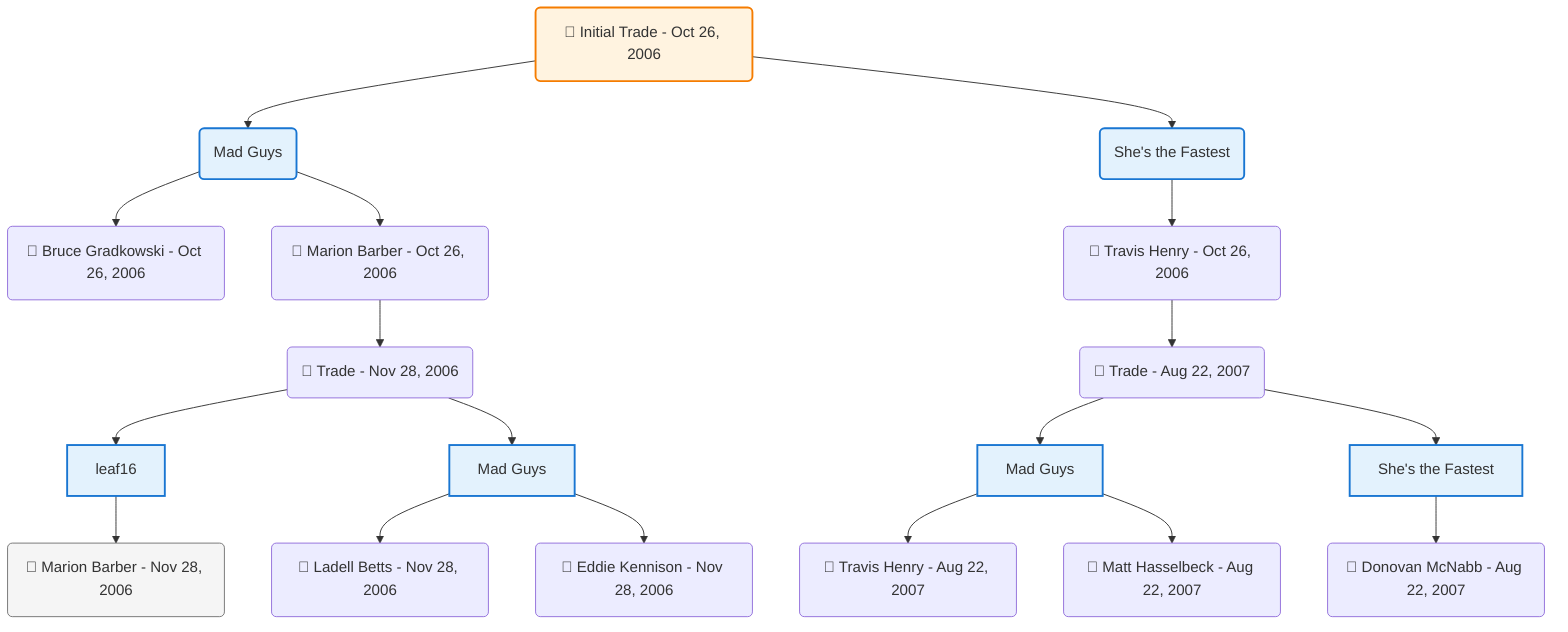 flowchart TD

    TRADE_MAIN("🔄 Initial Trade - Oct 26, 2006")
    TEAM_1("Mad Guys")
    TEAM_2("She's the Fastest")
    NODE_48b9675f-7bae-44b9-a520-04d629791a34("🔄 Bruce Gradkowski - Oct 26, 2006")
    NODE_6372070f-eeba-4284-a58b-94618802e524("🔄 Travis Henry - Oct 26, 2006")
    TRADE_308eb20b-53a3-4f9b-966d-71bfd7563fae_3("🔄 Trade - Aug 22, 2007")
    TEAM_f5908944-6efd-40eb-af54-6c53004e0e2f_4["Mad Guys"]
    NODE_5040ed8f-9252-42e7-8404-b38608ad1d57("🔄 Travis Henry - Aug 22, 2007")
    NODE_06b4815b-97ba-4f51-8303-f5cfed55f7a3("🔄 Matt Hasselbeck - Aug 22, 2007")
    TEAM_4449259f-64af-44fd-9235-1facc0926234_5["She's the Fastest"]
    NODE_785862b2-4564-4496-aacf-45ba6c83093f("🔄 Donovan McNabb - Aug 22, 2007")
    NODE_1977b820-e794-4826-a87e-c7ab3bffeb05("🔄 Marion Barber - Oct 26, 2006")
    TRADE_53f24c3c-4b6a-4d70-ab1e-03d14f02c7a5_6("🔄 Trade - Nov 28, 2006")
    TEAM_66fb98f4-89a7-45f9-893a-b41d71e6249d_7["leaf16"]
    NODE_1c0c4315-20d2-4d11-879e-89a97c598c0a("🔄 Marion Barber - Nov 28, 2006")
    TEAM_f5908944-6efd-40eb-af54-6c53004e0e2f_8["Mad Guys"]
    NODE_df70a1a9-92be-4bc3-9bed-00ac89e4cce6("🔄 Ladell Betts - Nov 28, 2006")
    NODE_b01ecd75-3eab-4076-9ac4-9855534a2fe8("🔄 Eddie Kennison - Nov 28, 2006")

    TRADE_MAIN --> TEAM_1
    TRADE_MAIN --> TEAM_2
    TEAM_1 --> NODE_48b9675f-7bae-44b9-a520-04d629791a34
    TEAM_2 --> NODE_6372070f-eeba-4284-a58b-94618802e524
    NODE_6372070f-eeba-4284-a58b-94618802e524 --> TRADE_308eb20b-53a3-4f9b-966d-71bfd7563fae_3
    TRADE_308eb20b-53a3-4f9b-966d-71bfd7563fae_3 --> TEAM_f5908944-6efd-40eb-af54-6c53004e0e2f_4
    TEAM_f5908944-6efd-40eb-af54-6c53004e0e2f_4 --> NODE_5040ed8f-9252-42e7-8404-b38608ad1d57
    TEAM_f5908944-6efd-40eb-af54-6c53004e0e2f_4 --> NODE_06b4815b-97ba-4f51-8303-f5cfed55f7a3
    TRADE_308eb20b-53a3-4f9b-966d-71bfd7563fae_3 --> TEAM_4449259f-64af-44fd-9235-1facc0926234_5
    TEAM_4449259f-64af-44fd-9235-1facc0926234_5 --> NODE_785862b2-4564-4496-aacf-45ba6c83093f
    TEAM_1 --> NODE_1977b820-e794-4826-a87e-c7ab3bffeb05
    NODE_1977b820-e794-4826-a87e-c7ab3bffeb05 --> TRADE_53f24c3c-4b6a-4d70-ab1e-03d14f02c7a5_6
    TRADE_53f24c3c-4b6a-4d70-ab1e-03d14f02c7a5_6 --> TEAM_66fb98f4-89a7-45f9-893a-b41d71e6249d_7
    TEAM_66fb98f4-89a7-45f9-893a-b41d71e6249d_7 --> NODE_1c0c4315-20d2-4d11-879e-89a97c598c0a
    TRADE_53f24c3c-4b6a-4d70-ab1e-03d14f02c7a5_6 --> TEAM_f5908944-6efd-40eb-af54-6c53004e0e2f_8
    TEAM_f5908944-6efd-40eb-af54-6c53004e0e2f_8 --> NODE_df70a1a9-92be-4bc3-9bed-00ac89e4cce6
    TEAM_f5908944-6efd-40eb-af54-6c53004e0e2f_8 --> NODE_b01ecd75-3eab-4076-9ac4-9855534a2fe8

    %% Node styling
    classDef teamNode fill:#e3f2fd,stroke:#1976d2,stroke-width:2px
    classDef tradeNode fill:#fff3e0,stroke:#f57c00,stroke-width:2px
    classDef playerNode fill:#f3e5f5,stroke:#7b1fa2,stroke-width:1px
    classDef nonRootPlayerNode fill:#f5f5f5,stroke:#757575,stroke-width:1px
    classDef endNode fill:#ffebee,stroke:#c62828,stroke-width:2px
    classDef waiverNode fill:#e8f5e8,stroke:#388e3c,stroke-width:2px
    classDef championshipNode fill:#fff9c4,stroke:#f57f17,stroke-width:3px

    class TEAM_1,TEAM_2,TEAM_f5908944-6efd-40eb-af54-6c53004e0e2f_4,TEAM_4449259f-64af-44fd-9235-1facc0926234_5,TEAM_66fb98f4-89a7-45f9-893a-b41d71e6249d_7,TEAM_f5908944-6efd-40eb-af54-6c53004e0e2f_8 teamNode
    class NODE_1c0c4315-20d2-4d11-879e-89a97c598c0a nonRootPlayerNode
    class TRADE_MAIN tradeNode